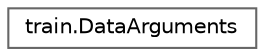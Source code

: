 digraph "Graphical Class Hierarchy"
{
 // LATEX_PDF_SIZE
  bgcolor="transparent";
  edge [fontname=Helvetica,fontsize=10,labelfontname=Helvetica,labelfontsize=10];
  node [fontname=Helvetica,fontsize=10,shape=box,height=0.2,width=0.4];
  rankdir="LR";
  Node0 [id="Node000000",label="train.DataArguments",height=0.2,width=0.4,color="grey40", fillcolor="white", style="filled",URL="$classtrain_1_1_data_arguments.html",tooltip=" "];
}
